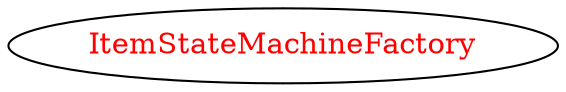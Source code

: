 digraph dependencyGraph {
 concentrate=true;
 ranksep="2.0";
 rankdir="LR"; 
 splines="ortho";
"ItemStateMachineFactory" [fontcolor="red"];
}